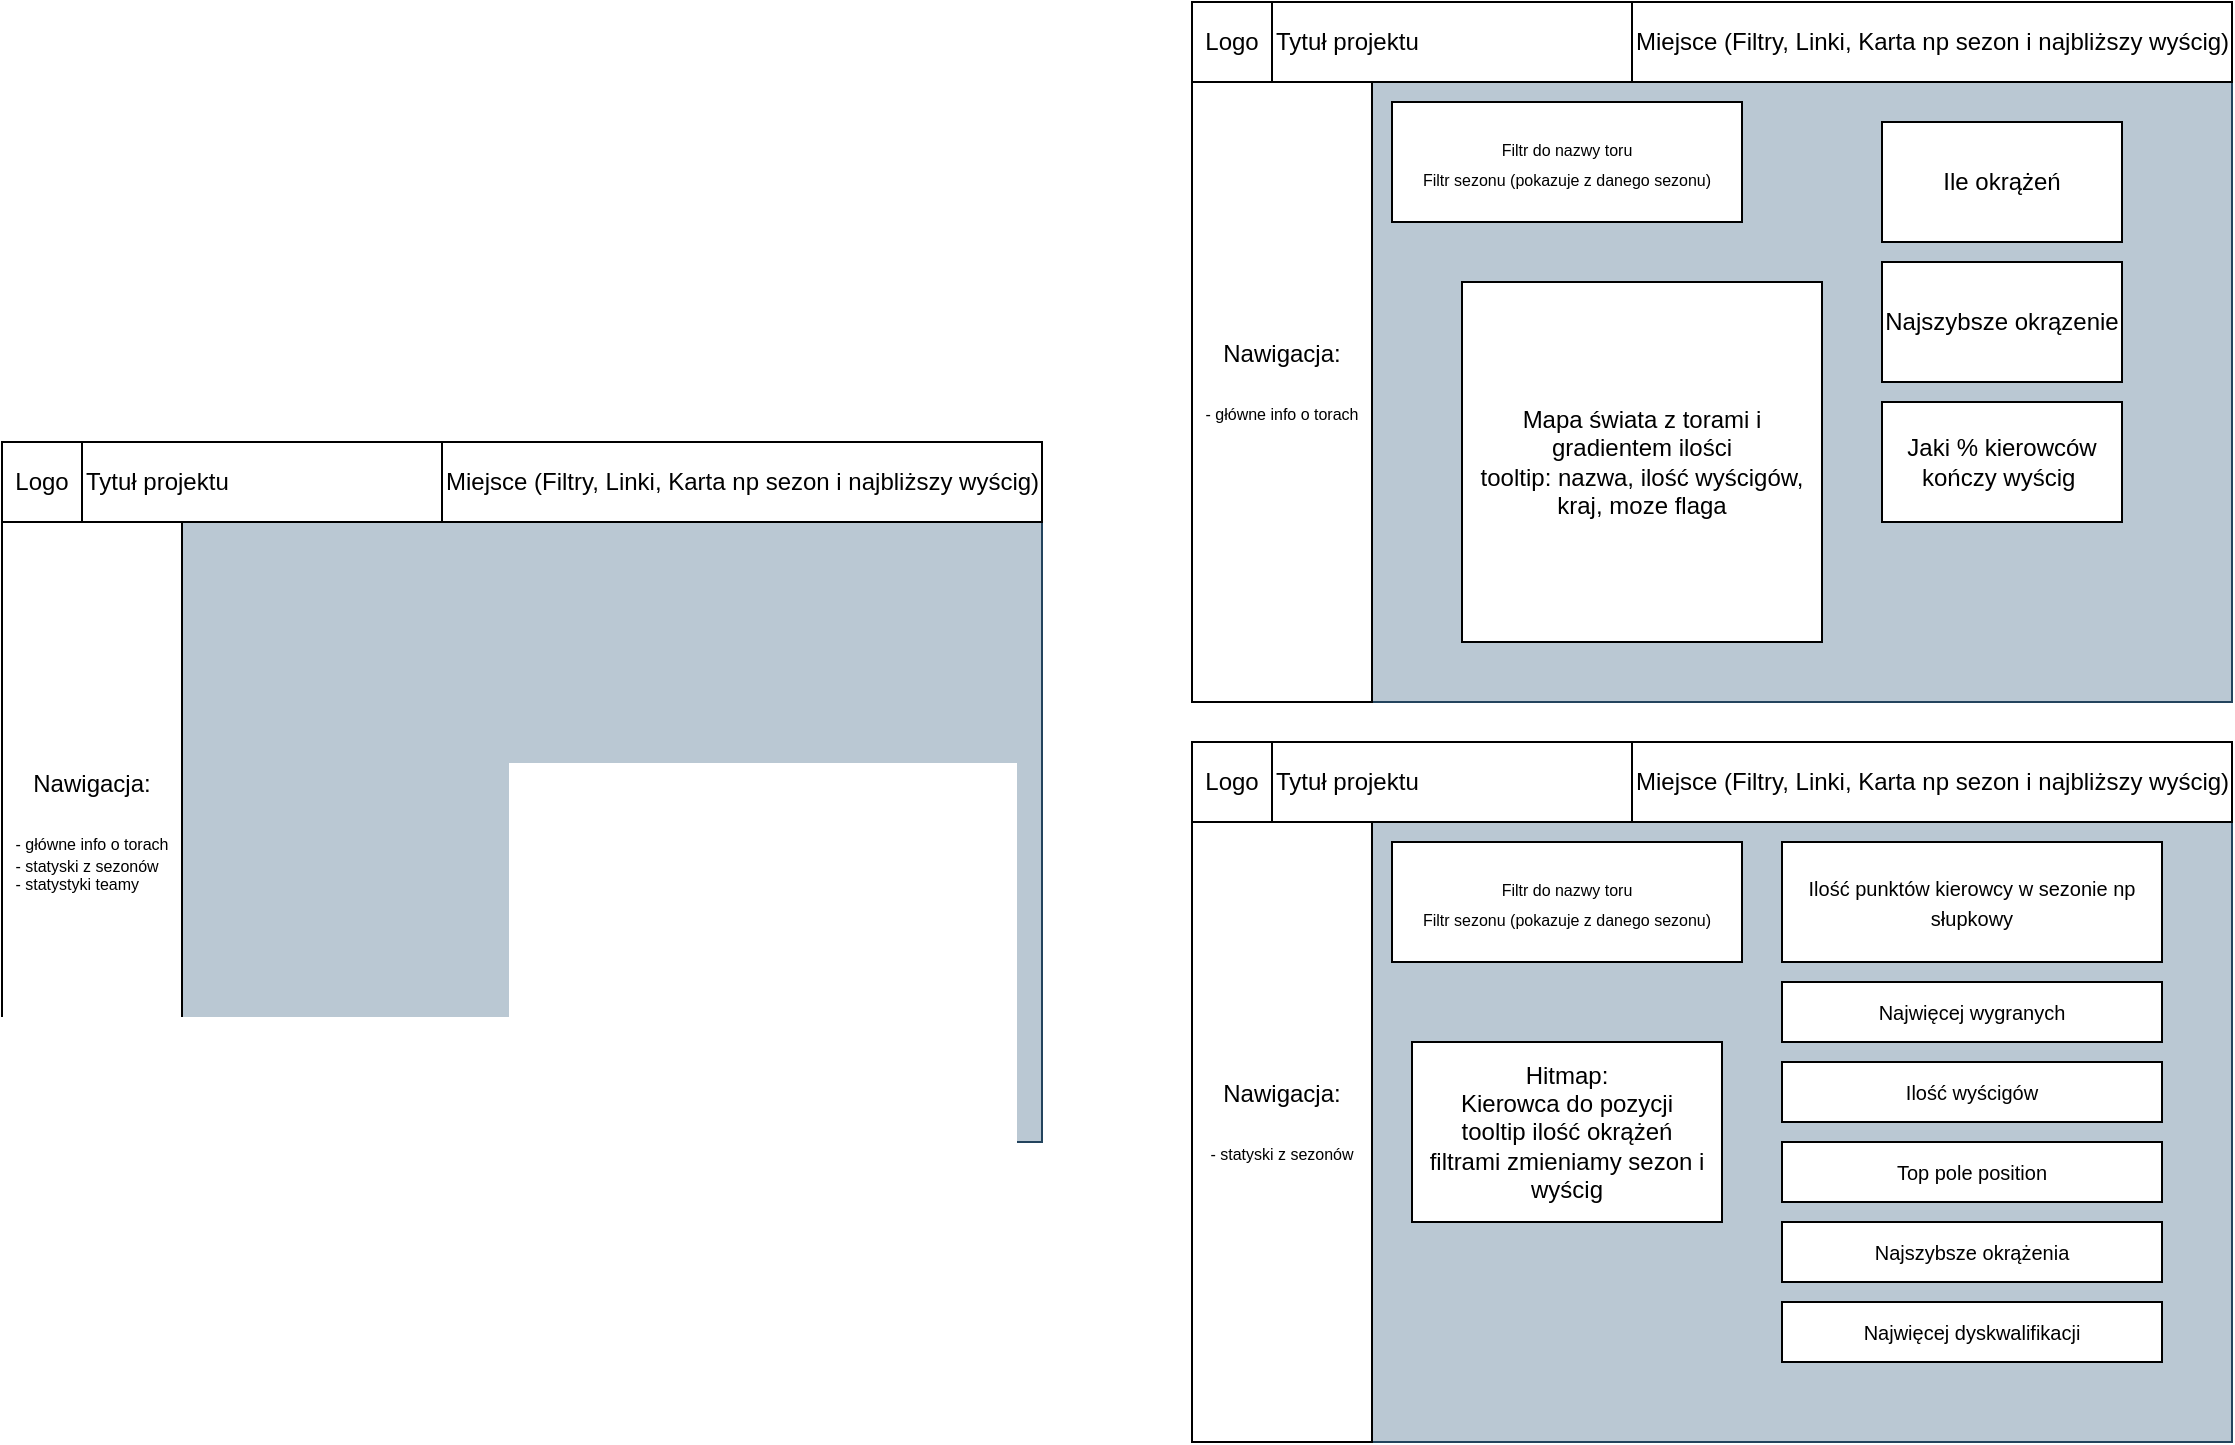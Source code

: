 <mxfile version="21.2.8" type="device">
  <diagram name="Page-1" id="Jlen2AejlkNZrziuebYp">
    <mxGraphModel dx="989" dy="1644" grid="1" gridSize="10" guides="1" tooltips="1" connect="1" arrows="1" fold="1" page="1" pageScale="1" pageWidth="850" pageHeight="1100" math="0" shadow="0">
      <root>
        <mxCell id="0" />
        <mxCell id="1" parent="0" />
        <mxCell id="a0i9qQwFWnWkkheEn6QK-2" value="" style="rounded=0;whiteSpace=wrap;html=1;fillColor=#bac8d3;strokeColor=#23445d;" vertex="1" parent="1">
          <mxGeometry x="160" y="150" width="520" height="350" as="geometry" />
        </mxCell>
        <mxCell id="a0i9qQwFWnWkkheEn6QK-3" value="Tytuł projektu" style="rounded=0;whiteSpace=wrap;html=1;align=left;" vertex="1" parent="1">
          <mxGeometry x="200" y="150" width="180" height="40" as="geometry" />
        </mxCell>
        <mxCell id="a0i9qQwFWnWkkheEn6QK-4" value="Logo" style="rounded=0;whiteSpace=wrap;html=1;" vertex="1" parent="1">
          <mxGeometry x="160" y="150" width="40" height="40" as="geometry" />
        </mxCell>
        <mxCell id="a0i9qQwFWnWkkheEn6QK-5" value="Miejsce (Filtry, Linki, Karta np sezon i najbliższy wyścig)" style="rounded=0;whiteSpace=wrap;html=1;align=left;" vertex="1" parent="1">
          <mxGeometry x="380" y="150" width="300" height="40" as="geometry" />
        </mxCell>
        <mxCell id="a0i9qQwFWnWkkheEn6QK-6" value="Nawigacja:&lt;br&gt;&lt;br&gt;&lt;div style=&quot;text-align: left;&quot;&gt;&lt;span style=&quot;font-size: 8px; background-color: initial;&quot;&gt;- główne info o torach&lt;/span&gt;&lt;/div&gt;&lt;font style=&quot;font-size: 8px;&quot;&gt;&lt;div style=&quot;text-align: left;&quot;&gt;&lt;span style=&quot;background-color: initial;&quot;&gt;- statyski z sezonów&lt;/span&gt;&lt;/div&gt;&lt;div style=&quot;text-align: left;&quot;&gt;&lt;span style=&quot;background-color: initial;&quot;&gt;- statystyki teamy&amp;nbsp;&lt;/span&gt;&lt;/div&gt;&lt;/font&gt;" style="rounded=0;whiteSpace=wrap;html=1;" vertex="1" parent="1">
          <mxGeometry x="160" y="190" width="90" height="310" as="geometry" />
        </mxCell>
        <mxCell id="a0i9qQwFWnWkkheEn6QK-7" value="" style="rounded=0;whiteSpace=wrap;html=1;fillColor=#bac8d3;strokeColor=#23445d;" vertex="1" parent="1">
          <mxGeometry x="755" y="-70" width="520" height="350" as="geometry" />
        </mxCell>
        <mxCell id="a0i9qQwFWnWkkheEn6QK-8" value="Tytuł projektu" style="rounded=0;whiteSpace=wrap;html=1;align=left;" vertex="1" parent="1">
          <mxGeometry x="795" y="-70" width="180" height="40" as="geometry" />
        </mxCell>
        <mxCell id="a0i9qQwFWnWkkheEn6QK-9" value="Logo" style="rounded=0;whiteSpace=wrap;html=1;" vertex="1" parent="1">
          <mxGeometry x="755" y="-70" width="40" height="40" as="geometry" />
        </mxCell>
        <mxCell id="a0i9qQwFWnWkkheEn6QK-10" value="Miejsce (Filtry, Linki, Karta np sezon i najbliższy wyścig)" style="rounded=0;whiteSpace=wrap;html=1;align=left;" vertex="1" parent="1">
          <mxGeometry x="975" y="-70" width="300" height="40" as="geometry" />
        </mxCell>
        <mxCell id="a0i9qQwFWnWkkheEn6QK-11" value="Nawigacja:&lt;br&gt;&lt;br&gt;&lt;div style=&quot;text-align: left;&quot;&gt;&lt;span style=&quot;font-size: 8px; background-color: initial;&quot;&gt;- główne info o torach&lt;/span&gt;&lt;/div&gt;&lt;font style=&quot;font-size: 8px;&quot;&gt;&lt;div style=&quot;text-align: left;&quot;&gt;&lt;br&gt;&lt;/div&gt;&lt;/font&gt;" style="rounded=0;whiteSpace=wrap;html=1;" vertex="1" parent="1">
          <mxGeometry x="755" y="-30" width="90" height="310" as="geometry" />
        </mxCell>
        <mxCell id="a0i9qQwFWnWkkheEn6QK-12" value="Mapa świata z torami i gradientem ilości&lt;br&gt;tooltip: nazwa, ilość wyścigów, kraj, moze flaga" style="whiteSpace=wrap;html=1;aspect=fixed;" vertex="1" parent="1">
          <mxGeometry x="890" y="70" width="180" height="180" as="geometry" />
        </mxCell>
        <mxCell id="a0i9qQwFWnWkkheEn6QK-14" value="Ile okrążeń" style="rounded=0;whiteSpace=wrap;html=1;" vertex="1" parent="1">
          <mxGeometry x="1100" y="-10" width="120" height="60" as="geometry" />
        </mxCell>
        <mxCell id="a0i9qQwFWnWkkheEn6QK-15" value="Najszybsze okrązenie" style="rounded=0;whiteSpace=wrap;html=1;" vertex="1" parent="1">
          <mxGeometry x="1100" y="60" width="120" height="60" as="geometry" />
        </mxCell>
        <mxCell id="a0i9qQwFWnWkkheEn6QK-16" value="Jaki % kierowców kończy wyścig&amp;nbsp;" style="rounded=0;whiteSpace=wrap;html=1;" vertex="1" parent="1">
          <mxGeometry x="1100" y="130" width="120" height="60" as="geometry" />
        </mxCell>
        <mxCell id="a0i9qQwFWnWkkheEn6QK-17" value="&lt;font style=&quot;font-size: 8px;&quot;&gt;Filtr do nazwy toru&lt;br&gt;Filtr sezonu (pokazuje z danego sezonu)&lt;/font&gt;" style="rounded=0;whiteSpace=wrap;html=1;" vertex="1" parent="1">
          <mxGeometry x="855" y="-20" width="175" height="60" as="geometry" />
        </mxCell>
        <mxCell id="a0i9qQwFWnWkkheEn6QK-19" value="" style="rounded=0;whiteSpace=wrap;html=1;fillColor=#bac8d3;strokeColor=#23445d;" vertex="1" parent="1">
          <mxGeometry x="755" y="300" width="520" height="350" as="geometry" />
        </mxCell>
        <mxCell id="a0i9qQwFWnWkkheEn6QK-20" value="Tytuł projektu" style="rounded=0;whiteSpace=wrap;html=1;align=left;" vertex="1" parent="1">
          <mxGeometry x="795" y="300" width="180" height="40" as="geometry" />
        </mxCell>
        <mxCell id="a0i9qQwFWnWkkheEn6QK-21" value="Logo" style="rounded=0;whiteSpace=wrap;html=1;" vertex="1" parent="1">
          <mxGeometry x="755" y="300" width="40" height="40" as="geometry" />
        </mxCell>
        <mxCell id="a0i9qQwFWnWkkheEn6QK-22" value="Miejsce (Filtry, Linki, Karta np sezon i najbliższy wyścig)" style="rounded=0;whiteSpace=wrap;html=1;align=left;" vertex="1" parent="1">
          <mxGeometry x="975" y="300" width="300" height="40" as="geometry" />
        </mxCell>
        <mxCell id="a0i9qQwFWnWkkheEn6QK-23" value="Nawigacja:&lt;br&gt;&lt;br&gt;&lt;div style=&quot;text-align: left;&quot;&gt;&lt;span style=&quot;background-color: initial; font-size: 8px;&quot;&gt;- statyski z sezonów&lt;/span&gt;&lt;br&gt;&lt;/div&gt;&lt;font style=&quot;font-size: 8px;&quot;&gt;&lt;div style=&quot;text-align: left;&quot;&gt;&lt;span style=&quot;background-color: initial;&quot;&gt;&amp;nbsp;&lt;/span&gt;&lt;/div&gt;&lt;/font&gt;" style="rounded=0;whiteSpace=wrap;html=1;" vertex="1" parent="1">
          <mxGeometry x="755" y="340" width="90" height="310" as="geometry" />
        </mxCell>
        <mxCell id="a0i9qQwFWnWkkheEn6QK-24" value="&lt;font style=&quot;font-size: 8px;&quot;&gt;Filtr do nazwy toru&lt;br&gt;Filtr sezonu (pokazuje z danego sezonu)&lt;/font&gt;" style="rounded=0;whiteSpace=wrap;html=1;" vertex="1" parent="1">
          <mxGeometry x="855" y="350" width="175" height="60" as="geometry" />
        </mxCell>
        <mxCell id="a0i9qQwFWnWkkheEn6QK-25" value="Hitmap:&lt;br&gt;Kierowca do pozycji&lt;br&gt;tooltip ilość okrążeń&lt;br&gt;filtrami zmieniamy sezon i wyścig" style="rounded=0;whiteSpace=wrap;html=1;" vertex="1" parent="1">
          <mxGeometry x="865" y="450" width="155" height="90" as="geometry" />
        </mxCell>
        <mxCell id="a0i9qQwFWnWkkheEn6QK-26" value="&lt;font style=&quot;font-size: 10px;&quot;&gt;Ilość punktów kierowcy w sezonie np słupkowy&lt;/font&gt;" style="rounded=0;whiteSpace=wrap;html=1;" vertex="1" parent="1">
          <mxGeometry x="1050" y="350" width="190" height="60" as="geometry" />
        </mxCell>
        <mxCell id="a0i9qQwFWnWkkheEn6QK-27" value="&lt;font style=&quot;font-size: 10px;&quot;&gt;Najwięcej wygranych&lt;/font&gt;" style="rounded=0;whiteSpace=wrap;html=1;" vertex="1" parent="1">
          <mxGeometry x="1050" y="420" width="190" height="30" as="geometry" />
        </mxCell>
        <mxCell id="a0i9qQwFWnWkkheEn6QK-28" value="&lt;font style=&quot;font-size: 10px;&quot;&gt;Ilość wyścigów&lt;/font&gt;" style="rounded=0;whiteSpace=wrap;html=1;" vertex="1" parent="1">
          <mxGeometry x="1050" y="460" width="190" height="30" as="geometry" />
        </mxCell>
        <mxCell id="a0i9qQwFWnWkkheEn6QK-29" value="&lt;font style=&quot;font-size: 10px;&quot;&gt;Top pole position&lt;/font&gt;" style="rounded=0;whiteSpace=wrap;html=1;" vertex="1" parent="1">
          <mxGeometry x="1050" y="500" width="190" height="30" as="geometry" />
        </mxCell>
        <mxCell id="a0i9qQwFWnWkkheEn6QK-30" value="&lt;font style=&quot;font-size: 10px;&quot;&gt;Najszybsze okrążenia&lt;/font&gt;" style="rounded=0;whiteSpace=wrap;html=1;" vertex="1" parent="1">
          <mxGeometry x="1050" y="540" width="190" height="30" as="geometry" />
        </mxCell>
        <mxCell id="a0i9qQwFWnWkkheEn6QK-31" value="&lt;font style=&quot;font-size: 10px;&quot;&gt;Najwięcej dyskwalifikacji&lt;/font&gt;" style="rounded=0;whiteSpace=wrap;html=1;" vertex="1" parent="1">
          <mxGeometry x="1050" y="580" width="190" height="30" as="geometry" />
        </mxCell>
      </root>
    </mxGraphModel>
  </diagram>
</mxfile>
